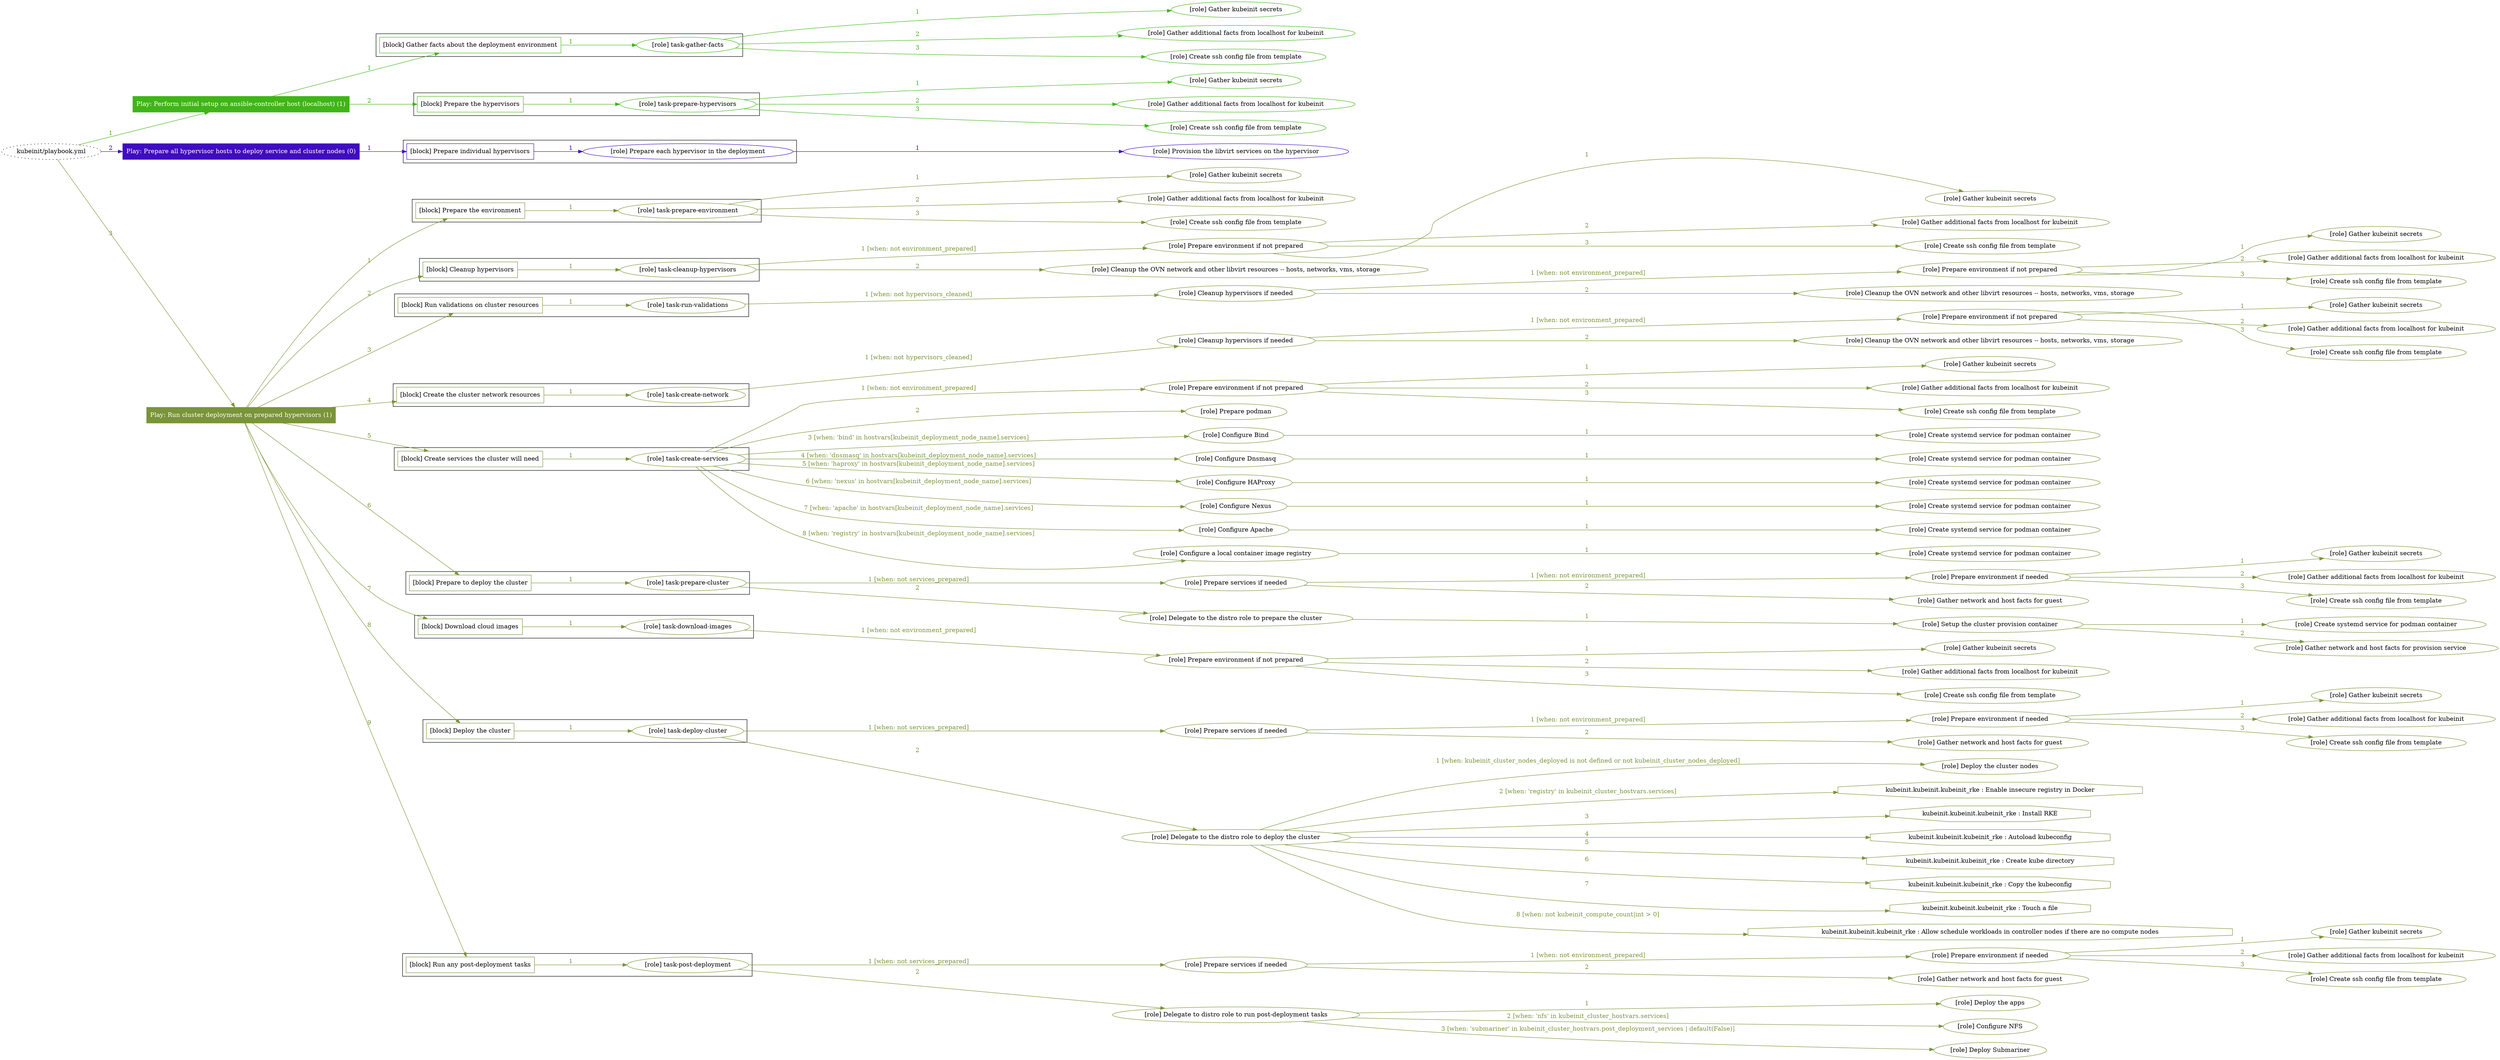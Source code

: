 digraph {
	graph [concentrate=true ordering=in rankdir=LR ratio=fill]
	edge [esep=5 sep=10]
	"kubeinit/playbook.yml" [URL="/home/runner/work/kubeinit/kubeinit/kubeinit/playbook.yml" id=playbook_02e960d6 style=dotted]
	play_28ddfe73 [label="Play: Perform initial setup on ansible-controller host (localhost) (1)" URL="/home/runner/work/kubeinit/kubeinit/kubeinit/playbook.yml" color="#40b517" fontcolor="#ffffff" id=play_28ddfe73 shape=box style=filled tooltip=localhost]
	"kubeinit/playbook.yml" -> play_28ddfe73 [label="1 " color="#40b517" fontcolor="#40b517" id=edge_3d5d9c5d labeltooltip="1 " tooltip="1 "]
	subgraph "Gather kubeinit secrets" {
		role_2920d491 [label="[role] Gather kubeinit secrets" URL="/home/runner/.ansible/collections/ansible_collections/kubeinit/kubeinit/roles/kubeinit_prepare/tasks/gather_kubeinit_facts.yml" color="#40b517" id=role_2920d491 tooltip="Gather kubeinit secrets"]
	}
	subgraph "Gather additional facts from localhost for kubeinit" {
		role_8217d207 [label="[role] Gather additional facts from localhost for kubeinit" URL="/home/runner/.ansible/collections/ansible_collections/kubeinit/kubeinit/roles/kubeinit_prepare/tasks/gather_kubeinit_facts.yml" color="#40b517" id=role_8217d207 tooltip="Gather additional facts from localhost for kubeinit"]
	}
	subgraph "Create ssh config file from template" {
		role_4f859708 [label="[role] Create ssh config file from template" URL="/home/runner/.ansible/collections/ansible_collections/kubeinit/kubeinit/roles/kubeinit_prepare/tasks/gather_kubeinit_facts.yml" color="#40b517" id=role_4f859708 tooltip="Create ssh config file from template"]
	}
	subgraph "task-gather-facts" {
		role_676f9e57 [label="[role] task-gather-facts" URL="/home/runner/work/kubeinit/kubeinit/kubeinit/playbook.yml" color="#40b517" id=role_676f9e57 tooltip="task-gather-facts"]
		role_676f9e57 -> role_2920d491 [label="1 " color="#40b517" fontcolor="#40b517" id=edge_0261fd67 labeltooltip="1 " tooltip="1 "]
		role_676f9e57 -> role_8217d207 [label="2 " color="#40b517" fontcolor="#40b517" id=edge_32b1d881 labeltooltip="2 " tooltip="2 "]
		role_676f9e57 -> role_4f859708 [label="3 " color="#40b517" fontcolor="#40b517" id=edge_87d25396 labeltooltip="3 " tooltip="3 "]
	}
	subgraph "Gather kubeinit secrets" {
		role_da51682b [label="[role] Gather kubeinit secrets" URL="/home/runner/.ansible/collections/ansible_collections/kubeinit/kubeinit/roles/kubeinit_prepare/tasks/gather_kubeinit_facts.yml" color="#40b517" id=role_da51682b tooltip="Gather kubeinit secrets"]
	}
	subgraph "Gather additional facts from localhost for kubeinit" {
		role_43dbc977 [label="[role] Gather additional facts from localhost for kubeinit" URL="/home/runner/.ansible/collections/ansible_collections/kubeinit/kubeinit/roles/kubeinit_prepare/tasks/gather_kubeinit_facts.yml" color="#40b517" id=role_43dbc977 tooltip="Gather additional facts from localhost for kubeinit"]
	}
	subgraph "Create ssh config file from template" {
		role_477d3cb0 [label="[role] Create ssh config file from template" URL="/home/runner/.ansible/collections/ansible_collections/kubeinit/kubeinit/roles/kubeinit_prepare/tasks/gather_kubeinit_facts.yml" color="#40b517" id=role_477d3cb0 tooltip="Create ssh config file from template"]
	}
	subgraph "task-prepare-hypervisors" {
		role_6a76b184 [label="[role] task-prepare-hypervisors" URL="/home/runner/work/kubeinit/kubeinit/kubeinit/playbook.yml" color="#40b517" id=role_6a76b184 tooltip="task-prepare-hypervisors"]
		role_6a76b184 -> role_da51682b [label="1 " color="#40b517" fontcolor="#40b517" id=edge_784b473a labeltooltip="1 " tooltip="1 "]
		role_6a76b184 -> role_43dbc977 [label="2 " color="#40b517" fontcolor="#40b517" id=edge_e29fcce2 labeltooltip="2 " tooltip="2 "]
		role_6a76b184 -> role_477d3cb0 [label="3 " color="#40b517" fontcolor="#40b517" id=edge_7946bbf1 labeltooltip="3 " tooltip="3 "]
	}
	subgraph "Play: Perform initial setup on ansible-controller host (localhost) (1)" {
		play_28ddfe73 -> block_198f0b00 [label=1 color="#40b517" fontcolor="#40b517" id=edge_d21061ce labeltooltip=1 tooltip=1]
		subgraph cluster_block_198f0b00 {
			block_198f0b00 [label="[block] Gather facts about the deployment environment" URL="/home/runner/work/kubeinit/kubeinit/kubeinit/playbook.yml" color="#40b517" id=block_198f0b00 labeltooltip="Gather facts about the deployment environment" shape=box tooltip="Gather facts about the deployment environment"]
			block_198f0b00 -> role_676f9e57 [label="1 " color="#40b517" fontcolor="#40b517" id=edge_4be05d8d labeltooltip="1 " tooltip="1 "]
		}
		play_28ddfe73 -> block_ca8fd06f [label=2 color="#40b517" fontcolor="#40b517" id=edge_53b64d6e labeltooltip=2 tooltip=2]
		subgraph cluster_block_ca8fd06f {
			block_ca8fd06f [label="[block] Prepare the hypervisors" URL="/home/runner/work/kubeinit/kubeinit/kubeinit/playbook.yml" color="#40b517" id=block_ca8fd06f labeltooltip="Prepare the hypervisors" shape=box tooltip="Prepare the hypervisors"]
			block_ca8fd06f -> role_6a76b184 [label="1 " color="#40b517" fontcolor="#40b517" id=edge_4416a48d labeltooltip="1 " tooltip="1 "]
		}
	}
	play_cc3f01a0 [label="Play: Prepare all hypervisor hosts to deploy service and cluster nodes (0)" URL="/home/runner/work/kubeinit/kubeinit/kubeinit/playbook.yml" color="#410bc1" fontcolor="#ffffff" id=play_cc3f01a0 shape=box style=filled tooltip="Play: Prepare all hypervisor hosts to deploy service and cluster nodes (0)"]
	"kubeinit/playbook.yml" -> play_cc3f01a0 [label="2 " color="#410bc1" fontcolor="#410bc1" id=edge_a5e37881 labeltooltip="2 " tooltip="2 "]
	subgraph "Provision the libvirt services on the hypervisor" {
		role_88753523 [label="[role] Provision the libvirt services on the hypervisor" URL="/home/runner/.ansible/collections/ansible_collections/kubeinit/kubeinit/roles/kubeinit_prepare/tasks/prepare_hypervisor.yml" color="#410bc1" id=role_88753523 tooltip="Provision the libvirt services on the hypervisor"]
	}
	subgraph "Prepare each hypervisor in the deployment" {
		role_4b6fe8a9 [label="[role] Prepare each hypervisor in the deployment" URL="/home/runner/work/kubeinit/kubeinit/kubeinit/playbook.yml" color="#410bc1" id=role_4b6fe8a9 tooltip="Prepare each hypervisor in the deployment"]
		role_4b6fe8a9 -> role_88753523 [label="1 " color="#410bc1" fontcolor="#410bc1" id=edge_2c01baf6 labeltooltip="1 " tooltip="1 "]
	}
	subgraph "Play: Prepare all hypervisor hosts to deploy service and cluster nodes (0)" {
		play_cc3f01a0 -> block_55e550aa [label=1 color="#410bc1" fontcolor="#410bc1" id=edge_370c5b9a labeltooltip=1 tooltip=1]
		subgraph cluster_block_55e550aa {
			block_55e550aa [label="[block] Prepare individual hypervisors" URL="/home/runner/work/kubeinit/kubeinit/kubeinit/playbook.yml" color="#410bc1" id=block_55e550aa labeltooltip="Prepare individual hypervisors" shape=box tooltip="Prepare individual hypervisors"]
			block_55e550aa -> role_4b6fe8a9 [label="1 " color="#410bc1" fontcolor="#410bc1" id=edge_e46a282a labeltooltip="1 " tooltip="1 "]
		}
	}
	play_57e67221 [label="Play: Run cluster deployment on prepared hypervisors (1)" URL="/home/runner/work/kubeinit/kubeinit/kubeinit/playbook.yml" color="#7a9438" fontcolor="#ffffff" id=play_57e67221 shape=box style=filled tooltip=localhost]
	"kubeinit/playbook.yml" -> play_57e67221 [label="3 " color="#7a9438" fontcolor="#7a9438" id=edge_5b17ad50 labeltooltip="3 " tooltip="3 "]
	subgraph "Gather kubeinit secrets" {
		role_5173862e [label="[role] Gather kubeinit secrets" URL="/home/runner/.ansible/collections/ansible_collections/kubeinit/kubeinit/roles/kubeinit_prepare/tasks/gather_kubeinit_facts.yml" color="#7a9438" id=role_5173862e tooltip="Gather kubeinit secrets"]
	}
	subgraph "Gather additional facts from localhost for kubeinit" {
		role_735709e8 [label="[role] Gather additional facts from localhost for kubeinit" URL="/home/runner/.ansible/collections/ansible_collections/kubeinit/kubeinit/roles/kubeinit_prepare/tasks/gather_kubeinit_facts.yml" color="#7a9438" id=role_735709e8 tooltip="Gather additional facts from localhost for kubeinit"]
	}
	subgraph "Create ssh config file from template" {
		role_a973ab6d [label="[role] Create ssh config file from template" URL="/home/runner/.ansible/collections/ansible_collections/kubeinit/kubeinit/roles/kubeinit_prepare/tasks/gather_kubeinit_facts.yml" color="#7a9438" id=role_a973ab6d tooltip="Create ssh config file from template"]
	}
	subgraph "task-prepare-environment" {
		role_0a7f5426 [label="[role] task-prepare-environment" URL="/home/runner/work/kubeinit/kubeinit/kubeinit/playbook.yml" color="#7a9438" id=role_0a7f5426 tooltip="task-prepare-environment"]
		role_0a7f5426 -> role_5173862e [label="1 " color="#7a9438" fontcolor="#7a9438" id=edge_f6e01482 labeltooltip="1 " tooltip="1 "]
		role_0a7f5426 -> role_735709e8 [label="2 " color="#7a9438" fontcolor="#7a9438" id=edge_583b3a7b labeltooltip="2 " tooltip="2 "]
		role_0a7f5426 -> role_a973ab6d [label="3 " color="#7a9438" fontcolor="#7a9438" id=edge_9df28172 labeltooltip="3 " tooltip="3 "]
	}
	subgraph "Gather kubeinit secrets" {
		role_2036321a [label="[role] Gather kubeinit secrets" URL="/home/runner/.ansible/collections/ansible_collections/kubeinit/kubeinit/roles/kubeinit_prepare/tasks/gather_kubeinit_facts.yml" color="#7a9438" id=role_2036321a tooltip="Gather kubeinit secrets"]
	}
	subgraph "Gather additional facts from localhost for kubeinit" {
		role_16ef3ace [label="[role] Gather additional facts from localhost for kubeinit" URL="/home/runner/.ansible/collections/ansible_collections/kubeinit/kubeinit/roles/kubeinit_prepare/tasks/gather_kubeinit_facts.yml" color="#7a9438" id=role_16ef3ace tooltip="Gather additional facts from localhost for kubeinit"]
	}
	subgraph "Create ssh config file from template" {
		role_b56bb460 [label="[role] Create ssh config file from template" URL="/home/runner/.ansible/collections/ansible_collections/kubeinit/kubeinit/roles/kubeinit_prepare/tasks/gather_kubeinit_facts.yml" color="#7a9438" id=role_b56bb460 tooltip="Create ssh config file from template"]
	}
	subgraph "Prepare environment if not prepared" {
		role_16d4ca56 [label="[role] Prepare environment if not prepared" URL="/home/runner/.ansible/collections/ansible_collections/kubeinit/kubeinit/roles/kubeinit_prepare/tasks/cleanup_hypervisors.yml" color="#7a9438" id=role_16d4ca56 tooltip="Prepare environment if not prepared"]
		role_16d4ca56 -> role_2036321a [label="1 " color="#7a9438" fontcolor="#7a9438" id=edge_2429fdcc labeltooltip="1 " tooltip="1 "]
		role_16d4ca56 -> role_16ef3ace [label="2 " color="#7a9438" fontcolor="#7a9438" id=edge_03e0a721 labeltooltip="2 " tooltip="2 "]
		role_16d4ca56 -> role_b56bb460 [label="3 " color="#7a9438" fontcolor="#7a9438" id=edge_2944a55d labeltooltip="3 " tooltip="3 "]
	}
	subgraph "Cleanup the OVN network and other libvirt resources -- hosts, networks, vms, storage" {
		role_7ec7602f [label="[role] Cleanup the OVN network and other libvirt resources -- hosts, networks, vms, storage" URL="/home/runner/.ansible/collections/ansible_collections/kubeinit/kubeinit/roles/kubeinit_prepare/tasks/cleanup_hypervisors.yml" color="#7a9438" id=role_7ec7602f tooltip="Cleanup the OVN network and other libvirt resources -- hosts, networks, vms, storage"]
	}
	subgraph "task-cleanup-hypervisors" {
		role_c8b8892d [label="[role] task-cleanup-hypervisors" URL="/home/runner/work/kubeinit/kubeinit/kubeinit/playbook.yml" color="#7a9438" id=role_c8b8892d tooltip="task-cleanup-hypervisors"]
		role_c8b8892d -> role_16d4ca56 [label="1 [when: not environment_prepared]" color="#7a9438" fontcolor="#7a9438" id=edge_a7726d26 labeltooltip="1 [when: not environment_prepared]" tooltip="1 [when: not environment_prepared]"]
		role_c8b8892d -> role_7ec7602f [label="2 " color="#7a9438" fontcolor="#7a9438" id=edge_eaaa1c62 labeltooltip="2 " tooltip="2 "]
	}
	subgraph "Gather kubeinit secrets" {
		role_87820169 [label="[role] Gather kubeinit secrets" URL="/home/runner/.ansible/collections/ansible_collections/kubeinit/kubeinit/roles/kubeinit_prepare/tasks/gather_kubeinit_facts.yml" color="#7a9438" id=role_87820169 tooltip="Gather kubeinit secrets"]
	}
	subgraph "Gather additional facts from localhost for kubeinit" {
		role_a5dada98 [label="[role] Gather additional facts from localhost for kubeinit" URL="/home/runner/.ansible/collections/ansible_collections/kubeinit/kubeinit/roles/kubeinit_prepare/tasks/gather_kubeinit_facts.yml" color="#7a9438" id=role_a5dada98 tooltip="Gather additional facts from localhost for kubeinit"]
	}
	subgraph "Create ssh config file from template" {
		role_df85a632 [label="[role] Create ssh config file from template" URL="/home/runner/.ansible/collections/ansible_collections/kubeinit/kubeinit/roles/kubeinit_prepare/tasks/gather_kubeinit_facts.yml" color="#7a9438" id=role_df85a632 tooltip="Create ssh config file from template"]
	}
	subgraph "Prepare environment if not prepared" {
		role_92d44f42 [label="[role] Prepare environment if not prepared" URL="/home/runner/.ansible/collections/ansible_collections/kubeinit/kubeinit/roles/kubeinit_prepare/tasks/cleanup_hypervisors.yml" color="#7a9438" id=role_92d44f42 tooltip="Prepare environment if not prepared"]
		role_92d44f42 -> role_87820169 [label="1 " color="#7a9438" fontcolor="#7a9438" id=edge_80aa557f labeltooltip="1 " tooltip="1 "]
		role_92d44f42 -> role_a5dada98 [label="2 " color="#7a9438" fontcolor="#7a9438" id=edge_e2b4bc07 labeltooltip="2 " tooltip="2 "]
		role_92d44f42 -> role_df85a632 [label="3 " color="#7a9438" fontcolor="#7a9438" id=edge_23f5396e labeltooltip="3 " tooltip="3 "]
	}
	subgraph "Cleanup the OVN network and other libvirt resources -- hosts, networks, vms, storage" {
		role_28f1451f [label="[role] Cleanup the OVN network and other libvirt resources -- hosts, networks, vms, storage" URL="/home/runner/.ansible/collections/ansible_collections/kubeinit/kubeinit/roles/kubeinit_prepare/tasks/cleanup_hypervisors.yml" color="#7a9438" id=role_28f1451f tooltip="Cleanup the OVN network and other libvirt resources -- hosts, networks, vms, storage"]
	}
	subgraph "Cleanup hypervisors if needed" {
		role_7e8c50b4 [label="[role] Cleanup hypervisors if needed" URL="/home/runner/.ansible/collections/ansible_collections/kubeinit/kubeinit/roles/kubeinit_validations/tasks/main.yml" color="#7a9438" id=role_7e8c50b4 tooltip="Cleanup hypervisors if needed"]
		role_7e8c50b4 -> role_92d44f42 [label="1 [when: not environment_prepared]" color="#7a9438" fontcolor="#7a9438" id=edge_d865c176 labeltooltip="1 [when: not environment_prepared]" tooltip="1 [when: not environment_prepared]"]
		role_7e8c50b4 -> role_28f1451f [label="2 " color="#7a9438" fontcolor="#7a9438" id=edge_d79e88a5 labeltooltip="2 " tooltip="2 "]
	}
	subgraph "task-run-validations" {
		role_24f34a54 [label="[role] task-run-validations" URL="/home/runner/work/kubeinit/kubeinit/kubeinit/playbook.yml" color="#7a9438" id=role_24f34a54 tooltip="task-run-validations"]
		role_24f34a54 -> role_7e8c50b4 [label="1 [when: not hypervisors_cleaned]" color="#7a9438" fontcolor="#7a9438" id=edge_788f9c38 labeltooltip="1 [when: not hypervisors_cleaned]" tooltip="1 [when: not hypervisors_cleaned]"]
	}
	subgraph "Gather kubeinit secrets" {
		role_bd8adfeb [label="[role] Gather kubeinit secrets" URL="/home/runner/.ansible/collections/ansible_collections/kubeinit/kubeinit/roles/kubeinit_prepare/tasks/gather_kubeinit_facts.yml" color="#7a9438" id=role_bd8adfeb tooltip="Gather kubeinit secrets"]
	}
	subgraph "Gather additional facts from localhost for kubeinit" {
		role_50f99ff8 [label="[role] Gather additional facts from localhost for kubeinit" URL="/home/runner/.ansible/collections/ansible_collections/kubeinit/kubeinit/roles/kubeinit_prepare/tasks/gather_kubeinit_facts.yml" color="#7a9438" id=role_50f99ff8 tooltip="Gather additional facts from localhost for kubeinit"]
	}
	subgraph "Create ssh config file from template" {
		role_77048302 [label="[role] Create ssh config file from template" URL="/home/runner/.ansible/collections/ansible_collections/kubeinit/kubeinit/roles/kubeinit_prepare/tasks/gather_kubeinit_facts.yml" color="#7a9438" id=role_77048302 tooltip="Create ssh config file from template"]
	}
	subgraph "Prepare environment if not prepared" {
		role_e3261548 [label="[role] Prepare environment if not prepared" URL="/home/runner/.ansible/collections/ansible_collections/kubeinit/kubeinit/roles/kubeinit_prepare/tasks/cleanup_hypervisors.yml" color="#7a9438" id=role_e3261548 tooltip="Prepare environment if not prepared"]
		role_e3261548 -> role_bd8adfeb [label="1 " color="#7a9438" fontcolor="#7a9438" id=edge_92da1471 labeltooltip="1 " tooltip="1 "]
		role_e3261548 -> role_50f99ff8 [label="2 " color="#7a9438" fontcolor="#7a9438" id=edge_3c2abfd1 labeltooltip="2 " tooltip="2 "]
		role_e3261548 -> role_77048302 [label="3 " color="#7a9438" fontcolor="#7a9438" id=edge_60d92e48 labeltooltip="3 " tooltip="3 "]
	}
	subgraph "Cleanup the OVN network and other libvirt resources -- hosts, networks, vms, storage" {
		role_d7eb8c37 [label="[role] Cleanup the OVN network and other libvirt resources -- hosts, networks, vms, storage" URL="/home/runner/.ansible/collections/ansible_collections/kubeinit/kubeinit/roles/kubeinit_prepare/tasks/cleanup_hypervisors.yml" color="#7a9438" id=role_d7eb8c37 tooltip="Cleanup the OVN network and other libvirt resources -- hosts, networks, vms, storage"]
	}
	subgraph "Cleanup hypervisors if needed" {
		role_5ab5065a [label="[role] Cleanup hypervisors if needed" URL="/home/runner/.ansible/collections/ansible_collections/kubeinit/kubeinit/roles/kubeinit_libvirt/tasks/create_network.yml" color="#7a9438" id=role_5ab5065a tooltip="Cleanup hypervisors if needed"]
		role_5ab5065a -> role_e3261548 [label="1 [when: not environment_prepared]" color="#7a9438" fontcolor="#7a9438" id=edge_5ca36c5a labeltooltip="1 [when: not environment_prepared]" tooltip="1 [when: not environment_prepared]"]
		role_5ab5065a -> role_d7eb8c37 [label="2 " color="#7a9438" fontcolor="#7a9438" id=edge_8bc29a87 labeltooltip="2 " tooltip="2 "]
	}
	subgraph "task-create-network" {
		role_1c2c1dec [label="[role] task-create-network" URL="/home/runner/work/kubeinit/kubeinit/kubeinit/playbook.yml" color="#7a9438" id=role_1c2c1dec tooltip="task-create-network"]
		role_1c2c1dec -> role_5ab5065a [label="1 [when: not hypervisors_cleaned]" color="#7a9438" fontcolor="#7a9438" id=edge_8f976c06 labeltooltip="1 [when: not hypervisors_cleaned]" tooltip="1 [when: not hypervisors_cleaned]"]
	}
	subgraph "Gather kubeinit secrets" {
		role_bffbe6c6 [label="[role] Gather kubeinit secrets" URL="/home/runner/.ansible/collections/ansible_collections/kubeinit/kubeinit/roles/kubeinit_prepare/tasks/gather_kubeinit_facts.yml" color="#7a9438" id=role_bffbe6c6 tooltip="Gather kubeinit secrets"]
	}
	subgraph "Gather additional facts from localhost for kubeinit" {
		role_f0f3b339 [label="[role] Gather additional facts from localhost for kubeinit" URL="/home/runner/.ansible/collections/ansible_collections/kubeinit/kubeinit/roles/kubeinit_prepare/tasks/gather_kubeinit_facts.yml" color="#7a9438" id=role_f0f3b339 tooltip="Gather additional facts from localhost for kubeinit"]
	}
	subgraph "Create ssh config file from template" {
		role_ba3350f9 [label="[role] Create ssh config file from template" URL="/home/runner/.ansible/collections/ansible_collections/kubeinit/kubeinit/roles/kubeinit_prepare/tasks/gather_kubeinit_facts.yml" color="#7a9438" id=role_ba3350f9 tooltip="Create ssh config file from template"]
	}
	subgraph "Prepare environment if not prepared" {
		role_9f6e49a3 [label="[role] Prepare environment if not prepared" URL="/home/runner/.ansible/collections/ansible_collections/kubeinit/kubeinit/roles/kubeinit_services/tasks/main.yml" color="#7a9438" id=role_9f6e49a3 tooltip="Prepare environment if not prepared"]
		role_9f6e49a3 -> role_bffbe6c6 [label="1 " color="#7a9438" fontcolor="#7a9438" id=edge_1724dd99 labeltooltip="1 " tooltip="1 "]
		role_9f6e49a3 -> role_f0f3b339 [label="2 " color="#7a9438" fontcolor="#7a9438" id=edge_5f965854 labeltooltip="2 " tooltip="2 "]
		role_9f6e49a3 -> role_ba3350f9 [label="3 " color="#7a9438" fontcolor="#7a9438" id=edge_a482a64a labeltooltip="3 " tooltip="3 "]
	}
	subgraph "Prepare podman" {
		role_de8a2229 [label="[role] Prepare podman" URL="/home/runner/.ansible/collections/ansible_collections/kubeinit/kubeinit/roles/kubeinit_services/tasks/00_create_service_pod.yml" color="#7a9438" id=role_de8a2229 tooltip="Prepare podman"]
	}
	subgraph "Create systemd service for podman container" {
		role_021b2abb [label="[role] Create systemd service for podman container" URL="/home/runner/.ansible/collections/ansible_collections/kubeinit/kubeinit/roles/kubeinit_bind/tasks/main.yml" color="#7a9438" id=role_021b2abb tooltip="Create systemd service for podman container"]
	}
	subgraph "Configure Bind" {
		role_09a322a5 [label="[role] Configure Bind" URL="/home/runner/.ansible/collections/ansible_collections/kubeinit/kubeinit/roles/kubeinit_services/tasks/start_services_containers.yml" color="#7a9438" id=role_09a322a5 tooltip="Configure Bind"]
		role_09a322a5 -> role_021b2abb [label="1 " color="#7a9438" fontcolor="#7a9438" id=edge_4611f9ba labeltooltip="1 " tooltip="1 "]
	}
	subgraph "Create systemd service for podman container" {
		role_6969aff3 [label="[role] Create systemd service for podman container" URL="/home/runner/.ansible/collections/ansible_collections/kubeinit/kubeinit/roles/kubeinit_dnsmasq/tasks/main.yml" color="#7a9438" id=role_6969aff3 tooltip="Create systemd service for podman container"]
	}
	subgraph "Configure Dnsmasq" {
		role_54a932c1 [label="[role] Configure Dnsmasq" URL="/home/runner/.ansible/collections/ansible_collections/kubeinit/kubeinit/roles/kubeinit_services/tasks/start_services_containers.yml" color="#7a9438" id=role_54a932c1 tooltip="Configure Dnsmasq"]
		role_54a932c1 -> role_6969aff3 [label="1 " color="#7a9438" fontcolor="#7a9438" id=edge_6f03dfd4 labeltooltip="1 " tooltip="1 "]
	}
	subgraph "Create systemd service for podman container" {
		role_1ccbb36e [label="[role] Create systemd service for podman container" URL="/home/runner/.ansible/collections/ansible_collections/kubeinit/kubeinit/roles/kubeinit_haproxy/tasks/main.yml" color="#7a9438" id=role_1ccbb36e tooltip="Create systemd service for podman container"]
	}
	subgraph "Configure HAProxy" {
		role_69985321 [label="[role] Configure HAProxy" URL="/home/runner/.ansible/collections/ansible_collections/kubeinit/kubeinit/roles/kubeinit_services/tasks/start_services_containers.yml" color="#7a9438" id=role_69985321 tooltip="Configure HAProxy"]
		role_69985321 -> role_1ccbb36e [label="1 " color="#7a9438" fontcolor="#7a9438" id=edge_2be90e3e labeltooltip="1 " tooltip="1 "]
	}
	subgraph "Create systemd service for podman container" {
		role_8d5f4100 [label="[role] Create systemd service for podman container" URL="/home/runner/.ansible/collections/ansible_collections/kubeinit/kubeinit/roles/kubeinit_nexus/tasks/main.yml" color="#7a9438" id=role_8d5f4100 tooltip="Create systemd service for podman container"]
	}
	subgraph "Configure Nexus" {
		role_f8676b4e [label="[role] Configure Nexus" URL="/home/runner/.ansible/collections/ansible_collections/kubeinit/kubeinit/roles/kubeinit_services/tasks/start_services_containers.yml" color="#7a9438" id=role_f8676b4e tooltip="Configure Nexus"]
		role_f8676b4e -> role_8d5f4100 [label="1 " color="#7a9438" fontcolor="#7a9438" id=edge_c7ea4a19 labeltooltip="1 " tooltip="1 "]
	}
	subgraph "Create systemd service for podman container" {
		role_65c648da [label="[role] Create systemd service for podman container" URL="/home/runner/.ansible/collections/ansible_collections/kubeinit/kubeinit/roles/kubeinit_apache/tasks/main.yml" color="#7a9438" id=role_65c648da tooltip="Create systemd service for podman container"]
	}
	subgraph "Configure Apache" {
		role_72721917 [label="[role] Configure Apache" URL="/home/runner/.ansible/collections/ansible_collections/kubeinit/kubeinit/roles/kubeinit_services/tasks/start_services_containers.yml" color="#7a9438" id=role_72721917 tooltip="Configure Apache"]
		role_72721917 -> role_65c648da [label="1 " color="#7a9438" fontcolor="#7a9438" id=edge_b0a4e92d labeltooltip="1 " tooltip="1 "]
	}
	subgraph "Create systemd service for podman container" {
		role_a826864d [label="[role] Create systemd service for podman container" URL="/home/runner/.ansible/collections/ansible_collections/kubeinit/kubeinit/roles/kubeinit_registry/tasks/main.yml" color="#7a9438" id=role_a826864d tooltip="Create systemd service for podman container"]
	}
	subgraph "Configure a local container image registry" {
		role_a7114c28 [label="[role] Configure a local container image registry" URL="/home/runner/.ansible/collections/ansible_collections/kubeinit/kubeinit/roles/kubeinit_services/tasks/start_services_containers.yml" color="#7a9438" id=role_a7114c28 tooltip="Configure a local container image registry"]
		role_a7114c28 -> role_a826864d [label="1 " color="#7a9438" fontcolor="#7a9438" id=edge_abccfdad labeltooltip="1 " tooltip="1 "]
	}
	subgraph "task-create-services" {
		role_e9e6e274 [label="[role] task-create-services" URL="/home/runner/work/kubeinit/kubeinit/kubeinit/playbook.yml" color="#7a9438" id=role_e9e6e274 tooltip="task-create-services"]
		role_e9e6e274 -> role_9f6e49a3 [label="1 [when: not environment_prepared]" color="#7a9438" fontcolor="#7a9438" id=edge_f99bc16a labeltooltip="1 [when: not environment_prepared]" tooltip="1 [when: not environment_prepared]"]
		role_e9e6e274 -> role_de8a2229 [label="2 " color="#7a9438" fontcolor="#7a9438" id=edge_180be33f labeltooltip="2 " tooltip="2 "]
		role_e9e6e274 -> role_09a322a5 [label="3 [when: 'bind' in hostvars[kubeinit_deployment_node_name].services]" color="#7a9438" fontcolor="#7a9438" id=edge_05f1bec0 labeltooltip="3 [when: 'bind' in hostvars[kubeinit_deployment_node_name].services]" tooltip="3 [when: 'bind' in hostvars[kubeinit_deployment_node_name].services]"]
		role_e9e6e274 -> role_54a932c1 [label="4 [when: 'dnsmasq' in hostvars[kubeinit_deployment_node_name].services]" color="#7a9438" fontcolor="#7a9438" id=edge_d216df67 labeltooltip="4 [when: 'dnsmasq' in hostvars[kubeinit_deployment_node_name].services]" tooltip="4 [when: 'dnsmasq' in hostvars[kubeinit_deployment_node_name].services]"]
		role_e9e6e274 -> role_69985321 [label="5 [when: 'haproxy' in hostvars[kubeinit_deployment_node_name].services]" color="#7a9438" fontcolor="#7a9438" id=edge_a12e963b labeltooltip="5 [when: 'haproxy' in hostvars[kubeinit_deployment_node_name].services]" tooltip="5 [when: 'haproxy' in hostvars[kubeinit_deployment_node_name].services]"]
		role_e9e6e274 -> role_f8676b4e [label="6 [when: 'nexus' in hostvars[kubeinit_deployment_node_name].services]" color="#7a9438" fontcolor="#7a9438" id=edge_dba4fd2c labeltooltip="6 [when: 'nexus' in hostvars[kubeinit_deployment_node_name].services]" tooltip="6 [when: 'nexus' in hostvars[kubeinit_deployment_node_name].services]"]
		role_e9e6e274 -> role_72721917 [label="7 [when: 'apache' in hostvars[kubeinit_deployment_node_name].services]" color="#7a9438" fontcolor="#7a9438" id=edge_1caeadca labeltooltip="7 [when: 'apache' in hostvars[kubeinit_deployment_node_name].services]" tooltip="7 [when: 'apache' in hostvars[kubeinit_deployment_node_name].services]"]
		role_e9e6e274 -> role_a7114c28 [label="8 [when: 'registry' in hostvars[kubeinit_deployment_node_name].services]" color="#7a9438" fontcolor="#7a9438" id=edge_7973d1bf labeltooltip="8 [when: 'registry' in hostvars[kubeinit_deployment_node_name].services]" tooltip="8 [when: 'registry' in hostvars[kubeinit_deployment_node_name].services]"]
	}
	subgraph "Gather kubeinit secrets" {
		role_5f2d249a [label="[role] Gather kubeinit secrets" URL="/home/runner/.ansible/collections/ansible_collections/kubeinit/kubeinit/roles/kubeinit_prepare/tasks/gather_kubeinit_facts.yml" color="#7a9438" id=role_5f2d249a tooltip="Gather kubeinit secrets"]
	}
	subgraph "Gather additional facts from localhost for kubeinit" {
		role_99e57011 [label="[role] Gather additional facts from localhost for kubeinit" URL="/home/runner/.ansible/collections/ansible_collections/kubeinit/kubeinit/roles/kubeinit_prepare/tasks/gather_kubeinit_facts.yml" color="#7a9438" id=role_99e57011 tooltip="Gather additional facts from localhost for kubeinit"]
	}
	subgraph "Create ssh config file from template" {
		role_39297fa0 [label="[role] Create ssh config file from template" URL="/home/runner/.ansible/collections/ansible_collections/kubeinit/kubeinit/roles/kubeinit_prepare/tasks/gather_kubeinit_facts.yml" color="#7a9438" id=role_39297fa0 tooltip="Create ssh config file from template"]
	}
	subgraph "Prepare environment if needed" {
		role_6904506b [label="[role] Prepare environment if needed" URL="/home/runner/.ansible/collections/ansible_collections/kubeinit/kubeinit/roles/kubeinit_services/tasks/prepare_services.yml" color="#7a9438" id=role_6904506b tooltip="Prepare environment if needed"]
		role_6904506b -> role_5f2d249a [label="1 " color="#7a9438" fontcolor="#7a9438" id=edge_fc8d30c5 labeltooltip="1 " tooltip="1 "]
		role_6904506b -> role_99e57011 [label="2 " color="#7a9438" fontcolor="#7a9438" id=edge_b97e009a labeltooltip="2 " tooltip="2 "]
		role_6904506b -> role_39297fa0 [label="3 " color="#7a9438" fontcolor="#7a9438" id=edge_5570549c labeltooltip="3 " tooltip="3 "]
	}
	subgraph "Gather network and host facts for guest" {
		role_a79ac75f [label="[role] Gather network and host facts for guest" URL="/home/runner/.ansible/collections/ansible_collections/kubeinit/kubeinit/roles/kubeinit_services/tasks/prepare_services.yml" color="#7a9438" id=role_a79ac75f tooltip="Gather network and host facts for guest"]
	}
	subgraph "Prepare services if needed" {
		role_b4693dd1 [label="[role] Prepare services if needed" URL="/home/runner/.ansible/collections/ansible_collections/kubeinit/kubeinit/roles/kubeinit_prepare/tasks/prepare_cluster.yml" color="#7a9438" id=role_b4693dd1 tooltip="Prepare services if needed"]
		role_b4693dd1 -> role_6904506b [label="1 [when: not environment_prepared]" color="#7a9438" fontcolor="#7a9438" id=edge_51887772 labeltooltip="1 [when: not environment_prepared]" tooltip="1 [when: not environment_prepared]"]
		role_b4693dd1 -> role_a79ac75f [label="2 " color="#7a9438" fontcolor="#7a9438" id=edge_13d46c59 labeltooltip="2 " tooltip="2 "]
	}
	subgraph "Create systemd service for podman container" {
		role_0f64e3e4 [label="[role] Create systemd service for podman container" URL="/home/runner/.ansible/collections/ansible_collections/kubeinit/kubeinit/roles/kubeinit_services/tasks/create_provision_container.yml" color="#7a9438" id=role_0f64e3e4 tooltip="Create systemd service for podman container"]
	}
	subgraph "Gather network and host facts for provision service" {
		role_1e80e806 [label="[role] Gather network and host facts for provision service" URL="/home/runner/.ansible/collections/ansible_collections/kubeinit/kubeinit/roles/kubeinit_services/tasks/create_provision_container.yml" color="#7a9438" id=role_1e80e806 tooltip="Gather network and host facts for provision service"]
	}
	subgraph "Setup the cluster provision container" {
		role_f2db0e74 [label="[role] Setup the cluster provision container" URL="/home/runner/.ansible/collections/ansible_collections/kubeinit/kubeinit/roles/kubeinit_rke/tasks/prepare_cluster.yml" color="#7a9438" id=role_f2db0e74 tooltip="Setup the cluster provision container"]
		role_f2db0e74 -> role_0f64e3e4 [label="1 " color="#7a9438" fontcolor="#7a9438" id=edge_81b30d51 labeltooltip="1 " tooltip="1 "]
		role_f2db0e74 -> role_1e80e806 [label="2 " color="#7a9438" fontcolor="#7a9438" id=edge_a7bc83ad labeltooltip="2 " tooltip="2 "]
	}
	subgraph "Delegate to the distro role to prepare the cluster" {
		role_008bf9ef [label="[role] Delegate to the distro role to prepare the cluster" URL="/home/runner/.ansible/collections/ansible_collections/kubeinit/kubeinit/roles/kubeinit_prepare/tasks/prepare_cluster.yml" color="#7a9438" id=role_008bf9ef tooltip="Delegate to the distro role to prepare the cluster"]
		role_008bf9ef -> role_f2db0e74 [label="1 " color="#7a9438" fontcolor="#7a9438" id=edge_16244835 labeltooltip="1 " tooltip="1 "]
	}
	subgraph "task-prepare-cluster" {
		role_cdd39545 [label="[role] task-prepare-cluster" URL="/home/runner/work/kubeinit/kubeinit/kubeinit/playbook.yml" color="#7a9438" id=role_cdd39545 tooltip="task-prepare-cluster"]
		role_cdd39545 -> role_b4693dd1 [label="1 [when: not services_prepared]" color="#7a9438" fontcolor="#7a9438" id=edge_8a2245ed labeltooltip="1 [when: not services_prepared]" tooltip="1 [when: not services_prepared]"]
		role_cdd39545 -> role_008bf9ef [label="2 " color="#7a9438" fontcolor="#7a9438" id=edge_2337536b labeltooltip="2 " tooltip="2 "]
	}
	subgraph "Gather kubeinit secrets" {
		role_d52b78d8 [label="[role] Gather kubeinit secrets" URL="/home/runner/.ansible/collections/ansible_collections/kubeinit/kubeinit/roles/kubeinit_prepare/tasks/gather_kubeinit_facts.yml" color="#7a9438" id=role_d52b78d8 tooltip="Gather kubeinit secrets"]
	}
	subgraph "Gather additional facts from localhost for kubeinit" {
		role_a1dce5fb [label="[role] Gather additional facts from localhost for kubeinit" URL="/home/runner/.ansible/collections/ansible_collections/kubeinit/kubeinit/roles/kubeinit_prepare/tasks/gather_kubeinit_facts.yml" color="#7a9438" id=role_a1dce5fb tooltip="Gather additional facts from localhost for kubeinit"]
	}
	subgraph "Create ssh config file from template" {
		role_e43ccac9 [label="[role] Create ssh config file from template" URL="/home/runner/.ansible/collections/ansible_collections/kubeinit/kubeinit/roles/kubeinit_prepare/tasks/gather_kubeinit_facts.yml" color="#7a9438" id=role_e43ccac9 tooltip="Create ssh config file from template"]
	}
	subgraph "Prepare environment if not prepared" {
		role_b82c34d6 [label="[role] Prepare environment if not prepared" URL="/home/runner/.ansible/collections/ansible_collections/kubeinit/kubeinit/roles/kubeinit_libvirt/tasks/download_cloud_images.yml" color="#7a9438" id=role_b82c34d6 tooltip="Prepare environment if not prepared"]
		role_b82c34d6 -> role_d52b78d8 [label="1 " color="#7a9438" fontcolor="#7a9438" id=edge_27e98b6d labeltooltip="1 " tooltip="1 "]
		role_b82c34d6 -> role_a1dce5fb [label="2 " color="#7a9438" fontcolor="#7a9438" id=edge_c0f05c74 labeltooltip="2 " tooltip="2 "]
		role_b82c34d6 -> role_e43ccac9 [label="3 " color="#7a9438" fontcolor="#7a9438" id=edge_99317b5c labeltooltip="3 " tooltip="3 "]
	}
	subgraph "task-download-images" {
		role_af207156 [label="[role] task-download-images" URL="/home/runner/work/kubeinit/kubeinit/kubeinit/playbook.yml" color="#7a9438" id=role_af207156 tooltip="task-download-images"]
		role_af207156 -> role_b82c34d6 [label="1 [when: not environment_prepared]" color="#7a9438" fontcolor="#7a9438" id=edge_c5d72e4f labeltooltip="1 [when: not environment_prepared]" tooltip="1 [when: not environment_prepared]"]
	}
	subgraph "Gather kubeinit secrets" {
		role_6118c2be [label="[role] Gather kubeinit secrets" URL="/home/runner/.ansible/collections/ansible_collections/kubeinit/kubeinit/roles/kubeinit_prepare/tasks/gather_kubeinit_facts.yml" color="#7a9438" id=role_6118c2be tooltip="Gather kubeinit secrets"]
	}
	subgraph "Gather additional facts from localhost for kubeinit" {
		role_5854c2a7 [label="[role] Gather additional facts from localhost for kubeinit" URL="/home/runner/.ansible/collections/ansible_collections/kubeinit/kubeinit/roles/kubeinit_prepare/tasks/gather_kubeinit_facts.yml" color="#7a9438" id=role_5854c2a7 tooltip="Gather additional facts from localhost for kubeinit"]
	}
	subgraph "Create ssh config file from template" {
		role_55998d14 [label="[role] Create ssh config file from template" URL="/home/runner/.ansible/collections/ansible_collections/kubeinit/kubeinit/roles/kubeinit_prepare/tasks/gather_kubeinit_facts.yml" color="#7a9438" id=role_55998d14 tooltip="Create ssh config file from template"]
	}
	subgraph "Prepare environment if needed" {
		role_f19c870a [label="[role] Prepare environment if needed" URL="/home/runner/.ansible/collections/ansible_collections/kubeinit/kubeinit/roles/kubeinit_services/tasks/prepare_services.yml" color="#7a9438" id=role_f19c870a tooltip="Prepare environment if needed"]
		role_f19c870a -> role_6118c2be [label="1 " color="#7a9438" fontcolor="#7a9438" id=edge_8088e3a6 labeltooltip="1 " tooltip="1 "]
		role_f19c870a -> role_5854c2a7 [label="2 " color="#7a9438" fontcolor="#7a9438" id=edge_031206d3 labeltooltip="2 " tooltip="2 "]
		role_f19c870a -> role_55998d14 [label="3 " color="#7a9438" fontcolor="#7a9438" id=edge_05a3a45f labeltooltip="3 " tooltip="3 "]
	}
	subgraph "Gather network and host facts for guest" {
		role_43a3d63d [label="[role] Gather network and host facts for guest" URL="/home/runner/.ansible/collections/ansible_collections/kubeinit/kubeinit/roles/kubeinit_services/tasks/prepare_services.yml" color="#7a9438" id=role_43a3d63d tooltip="Gather network and host facts for guest"]
	}
	subgraph "Prepare services if needed" {
		role_3ebe8d42 [label="[role] Prepare services if needed" URL="/home/runner/.ansible/collections/ansible_collections/kubeinit/kubeinit/roles/kubeinit_prepare/tasks/deploy_cluster.yml" color="#7a9438" id=role_3ebe8d42 tooltip="Prepare services if needed"]
		role_3ebe8d42 -> role_f19c870a [label="1 [when: not environment_prepared]" color="#7a9438" fontcolor="#7a9438" id=edge_075d08a3 labeltooltip="1 [when: not environment_prepared]" tooltip="1 [when: not environment_prepared]"]
		role_3ebe8d42 -> role_43a3d63d [label="2 " color="#7a9438" fontcolor="#7a9438" id=edge_5ff2634c labeltooltip="2 " tooltip="2 "]
	}
	subgraph "Deploy the cluster nodes" {
		role_a76d0d7a [label="[role] Deploy the cluster nodes" URL="/home/runner/.ansible/collections/ansible_collections/kubeinit/kubeinit/roles/kubeinit_rke/tasks/main.yml" color="#7a9438" id=role_a76d0d7a tooltip="Deploy the cluster nodes"]
	}
	subgraph "Delegate to the distro role to deploy the cluster" {
		role_c8916fc3 [label="[role] Delegate to the distro role to deploy the cluster" URL="/home/runner/.ansible/collections/ansible_collections/kubeinit/kubeinit/roles/kubeinit_prepare/tasks/deploy_cluster.yml" color="#7a9438" id=role_c8916fc3 tooltip="Delegate to the distro role to deploy the cluster"]
		role_c8916fc3 -> role_a76d0d7a [label="1 [when: kubeinit_cluster_nodes_deployed is not defined or not kubeinit_cluster_nodes_deployed]" color="#7a9438" fontcolor="#7a9438" id=edge_79ef1cdf labeltooltip="1 [when: kubeinit_cluster_nodes_deployed is not defined or not kubeinit_cluster_nodes_deployed]" tooltip="1 [when: kubeinit_cluster_nodes_deployed is not defined or not kubeinit_cluster_nodes_deployed]"]
		task_c35a01b9 [label="kubeinit.kubeinit.kubeinit_rke : Enable insecure registry in Docker" URL="/home/runner/.ansible/collections/ansible_collections/kubeinit/kubeinit/roles/kubeinit_rke/tasks/main.yml" color="#7a9438" id=task_c35a01b9 shape=octagon tooltip="kubeinit.kubeinit.kubeinit_rke : Enable insecure registry in Docker"]
		role_c8916fc3 -> task_c35a01b9 [label="2 [when: 'registry' in kubeinit_cluster_hostvars.services]" color="#7a9438" fontcolor="#7a9438" id=edge_a6116f4b labeltooltip="2 [when: 'registry' in kubeinit_cluster_hostvars.services]" tooltip="2 [when: 'registry' in kubeinit_cluster_hostvars.services]"]
		task_edcc015f [label="kubeinit.kubeinit.kubeinit_rke : Install RKE" URL="/home/runner/.ansible/collections/ansible_collections/kubeinit/kubeinit/roles/kubeinit_rke/tasks/main.yml" color="#7a9438" id=task_edcc015f shape=octagon tooltip="kubeinit.kubeinit.kubeinit_rke : Install RKE"]
		role_c8916fc3 -> task_edcc015f [label="3 " color="#7a9438" fontcolor="#7a9438" id=edge_90e583bf labeltooltip="3 " tooltip="3 "]
		task_40ddf1ba [label="kubeinit.kubeinit.kubeinit_rke : Autoload kubeconfig" URL="/home/runner/.ansible/collections/ansible_collections/kubeinit/kubeinit/roles/kubeinit_rke/tasks/main.yml" color="#7a9438" id=task_40ddf1ba shape=octagon tooltip="kubeinit.kubeinit.kubeinit_rke : Autoload kubeconfig"]
		role_c8916fc3 -> task_40ddf1ba [label="4 " color="#7a9438" fontcolor="#7a9438" id=edge_98a9de2c labeltooltip="4 " tooltip="4 "]
		task_e0153b67 [label="kubeinit.kubeinit.kubeinit_rke : Create kube directory" URL="/home/runner/.ansible/collections/ansible_collections/kubeinit/kubeinit/roles/kubeinit_rke/tasks/main.yml" color="#7a9438" id=task_e0153b67 shape=octagon tooltip="kubeinit.kubeinit.kubeinit_rke : Create kube directory"]
		role_c8916fc3 -> task_e0153b67 [label="5 " color="#7a9438" fontcolor="#7a9438" id=edge_ffe09884 labeltooltip="5 " tooltip="5 "]
		task_cf99fbd2 [label="kubeinit.kubeinit.kubeinit_rke : Copy the kubeconfig" URL="/home/runner/.ansible/collections/ansible_collections/kubeinit/kubeinit/roles/kubeinit_rke/tasks/main.yml" color="#7a9438" id=task_cf99fbd2 shape=octagon tooltip="kubeinit.kubeinit.kubeinit_rke : Copy the kubeconfig"]
		role_c8916fc3 -> task_cf99fbd2 [label="6 " color="#7a9438" fontcolor="#7a9438" id=edge_d7388667 labeltooltip="6 " tooltip="6 "]
		task_3008b92a [label="kubeinit.kubeinit.kubeinit_rke : Touch a file" URL="/home/runner/.ansible/collections/ansible_collections/kubeinit/kubeinit/roles/kubeinit_rke/tasks/main.yml" color="#7a9438" id=task_3008b92a shape=octagon tooltip="kubeinit.kubeinit.kubeinit_rke : Touch a file"]
		role_c8916fc3 -> task_3008b92a [label="7 " color="#7a9438" fontcolor="#7a9438" id=edge_ff9abb09 labeltooltip="7 " tooltip="7 "]
		task_af0a065a [label="kubeinit.kubeinit.kubeinit_rke : Allow schedule workloads in controller nodes if there are no compute nodes" URL="/home/runner/.ansible/collections/ansible_collections/kubeinit/kubeinit/roles/kubeinit_rke/tasks/main.yml" color="#7a9438" id=task_af0a065a shape=octagon tooltip="kubeinit.kubeinit.kubeinit_rke : Allow schedule workloads in controller nodes if there are no compute nodes"]
		role_c8916fc3 -> task_af0a065a [label="8 [when: not kubeinit_compute_count|int > 0]" color="#7a9438" fontcolor="#7a9438" id=edge_41ff7db7 labeltooltip="8 [when: not kubeinit_compute_count|int > 0]" tooltip="8 [when: not kubeinit_compute_count|int > 0]"]
	}
	subgraph "task-deploy-cluster" {
		role_6ff89ff0 [label="[role] task-deploy-cluster" URL="/home/runner/work/kubeinit/kubeinit/kubeinit/playbook.yml" color="#7a9438" id=role_6ff89ff0 tooltip="task-deploy-cluster"]
		role_6ff89ff0 -> role_3ebe8d42 [label="1 [when: not services_prepared]" color="#7a9438" fontcolor="#7a9438" id=edge_0bea0b65 labeltooltip="1 [when: not services_prepared]" tooltip="1 [when: not services_prepared]"]
		role_6ff89ff0 -> role_c8916fc3 [label="2 " color="#7a9438" fontcolor="#7a9438" id=edge_c1777b60 labeltooltip="2 " tooltip="2 "]
	}
	subgraph "Gather kubeinit secrets" {
		role_bc2304dd [label="[role] Gather kubeinit secrets" URL="/home/runner/.ansible/collections/ansible_collections/kubeinit/kubeinit/roles/kubeinit_prepare/tasks/gather_kubeinit_facts.yml" color="#7a9438" id=role_bc2304dd tooltip="Gather kubeinit secrets"]
	}
	subgraph "Gather additional facts from localhost for kubeinit" {
		role_dfc81079 [label="[role] Gather additional facts from localhost for kubeinit" URL="/home/runner/.ansible/collections/ansible_collections/kubeinit/kubeinit/roles/kubeinit_prepare/tasks/gather_kubeinit_facts.yml" color="#7a9438" id=role_dfc81079 tooltip="Gather additional facts from localhost for kubeinit"]
	}
	subgraph "Create ssh config file from template" {
		role_21dd309d [label="[role] Create ssh config file from template" URL="/home/runner/.ansible/collections/ansible_collections/kubeinit/kubeinit/roles/kubeinit_prepare/tasks/gather_kubeinit_facts.yml" color="#7a9438" id=role_21dd309d tooltip="Create ssh config file from template"]
	}
	subgraph "Prepare environment if needed" {
		role_0e81e352 [label="[role] Prepare environment if needed" URL="/home/runner/.ansible/collections/ansible_collections/kubeinit/kubeinit/roles/kubeinit_services/tasks/prepare_services.yml" color="#7a9438" id=role_0e81e352 tooltip="Prepare environment if needed"]
		role_0e81e352 -> role_bc2304dd [label="1 " color="#7a9438" fontcolor="#7a9438" id=edge_441f8a72 labeltooltip="1 " tooltip="1 "]
		role_0e81e352 -> role_dfc81079 [label="2 " color="#7a9438" fontcolor="#7a9438" id=edge_871a494e labeltooltip="2 " tooltip="2 "]
		role_0e81e352 -> role_21dd309d [label="3 " color="#7a9438" fontcolor="#7a9438" id=edge_7ea58cbc labeltooltip="3 " tooltip="3 "]
	}
	subgraph "Gather network and host facts for guest" {
		role_2e316c7f [label="[role] Gather network and host facts for guest" URL="/home/runner/.ansible/collections/ansible_collections/kubeinit/kubeinit/roles/kubeinit_services/tasks/prepare_services.yml" color="#7a9438" id=role_2e316c7f tooltip="Gather network and host facts for guest"]
	}
	subgraph "Prepare services if needed" {
		role_ea9175e7 [label="[role] Prepare services if needed" URL="/home/runner/.ansible/collections/ansible_collections/kubeinit/kubeinit/roles/kubeinit_prepare/tasks/post_deployment.yml" color="#7a9438" id=role_ea9175e7 tooltip="Prepare services if needed"]
		role_ea9175e7 -> role_0e81e352 [label="1 [when: not environment_prepared]" color="#7a9438" fontcolor="#7a9438" id=edge_b3fa7bcd labeltooltip="1 [when: not environment_prepared]" tooltip="1 [when: not environment_prepared]"]
		role_ea9175e7 -> role_2e316c7f [label="2 " color="#7a9438" fontcolor="#7a9438" id=edge_aa5719be labeltooltip="2 " tooltip="2 "]
	}
	subgraph "Deploy the apps" {
		role_af796834 [label="[role] Deploy the apps" URL="/home/runner/.ansible/collections/ansible_collections/kubeinit/kubeinit/roles/kubeinit_rke/tasks/post_deployment_tasks.yml" color="#7a9438" id=role_af796834 tooltip="Deploy the apps"]
	}
	subgraph "Configure NFS" {
		role_38246003 [label="[role] Configure NFS" URL="/home/runner/.ansible/collections/ansible_collections/kubeinit/kubeinit/roles/kubeinit_rke/tasks/post_deployment_tasks.yml" color="#7a9438" id=role_38246003 tooltip="Configure NFS"]
	}
	subgraph "Deploy Submariner" {
		role_9d19a237 [label="[role] Deploy Submariner" URL="/home/runner/.ansible/collections/ansible_collections/kubeinit/kubeinit/roles/kubeinit_rke/tasks/post_deployment_tasks.yml" color="#7a9438" id=role_9d19a237 tooltip="Deploy Submariner"]
	}
	subgraph "Delegate to distro role to run post-deployment tasks" {
		role_dbda7e7e [label="[role] Delegate to distro role to run post-deployment tasks" URL="/home/runner/.ansible/collections/ansible_collections/kubeinit/kubeinit/roles/kubeinit_prepare/tasks/post_deployment.yml" color="#7a9438" id=role_dbda7e7e tooltip="Delegate to distro role to run post-deployment tasks"]
		role_dbda7e7e -> role_af796834 [label="1 " color="#7a9438" fontcolor="#7a9438" id=edge_127c22da labeltooltip="1 " tooltip="1 "]
		role_dbda7e7e -> role_38246003 [label="2 [when: 'nfs' in kubeinit_cluster_hostvars.services]" color="#7a9438" fontcolor="#7a9438" id=edge_1b306310 labeltooltip="2 [when: 'nfs' in kubeinit_cluster_hostvars.services]" tooltip="2 [when: 'nfs' in kubeinit_cluster_hostvars.services]"]
		role_dbda7e7e -> role_9d19a237 [label="3 [when: 'submariner' in kubeinit_cluster_hostvars.post_deployment_services | default(False)]" color="#7a9438" fontcolor="#7a9438" id=edge_c2228028 labeltooltip="3 [when: 'submariner' in kubeinit_cluster_hostvars.post_deployment_services | default(False)]" tooltip="3 [when: 'submariner' in kubeinit_cluster_hostvars.post_deployment_services | default(False)]"]
	}
	subgraph "task-post-deployment" {
		role_0a11eb8b [label="[role] task-post-deployment" URL="/home/runner/work/kubeinit/kubeinit/kubeinit/playbook.yml" color="#7a9438" id=role_0a11eb8b tooltip="task-post-deployment"]
		role_0a11eb8b -> role_ea9175e7 [label="1 [when: not services_prepared]" color="#7a9438" fontcolor="#7a9438" id=edge_ed225b93 labeltooltip="1 [when: not services_prepared]" tooltip="1 [when: not services_prepared]"]
		role_0a11eb8b -> role_dbda7e7e [label="2 " color="#7a9438" fontcolor="#7a9438" id=edge_87214ef5 labeltooltip="2 " tooltip="2 "]
	}
	subgraph "Play: Run cluster deployment on prepared hypervisors (1)" {
		play_57e67221 -> block_cc5f24fd [label=1 color="#7a9438" fontcolor="#7a9438" id=edge_8d89aa18 labeltooltip=1 tooltip=1]
		subgraph cluster_block_cc5f24fd {
			block_cc5f24fd [label="[block] Prepare the environment" URL="/home/runner/work/kubeinit/kubeinit/kubeinit/playbook.yml" color="#7a9438" id=block_cc5f24fd labeltooltip="Prepare the environment" shape=box tooltip="Prepare the environment"]
			block_cc5f24fd -> role_0a7f5426 [label="1 " color="#7a9438" fontcolor="#7a9438" id=edge_3021ffdf labeltooltip="1 " tooltip="1 "]
		}
		play_57e67221 -> block_8d4b66dd [label=2 color="#7a9438" fontcolor="#7a9438" id=edge_11ecf9a2 labeltooltip=2 tooltip=2]
		subgraph cluster_block_8d4b66dd {
			block_8d4b66dd [label="[block] Cleanup hypervisors" URL="/home/runner/work/kubeinit/kubeinit/kubeinit/playbook.yml" color="#7a9438" id=block_8d4b66dd labeltooltip="Cleanup hypervisors" shape=box tooltip="Cleanup hypervisors"]
			block_8d4b66dd -> role_c8b8892d [label="1 " color="#7a9438" fontcolor="#7a9438" id=edge_df95f1e5 labeltooltip="1 " tooltip="1 "]
		}
		play_57e67221 -> block_23cd0ab9 [label=3 color="#7a9438" fontcolor="#7a9438" id=edge_23845034 labeltooltip=3 tooltip=3]
		subgraph cluster_block_23cd0ab9 {
			block_23cd0ab9 [label="[block] Run validations on cluster resources" URL="/home/runner/work/kubeinit/kubeinit/kubeinit/playbook.yml" color="#7a9438" id=block_23cd0ab9 labeltooltip="Run validations on cluster resources" shape=box tooltip="Run validations on cluster resources"]
			block_23cd0ab9 -> role_24f34a54 [label="1 " color="#7a9438" fontcolor="#7a9438" id=edge_44d77f69 labeltooltip="1 " tooltip="1 "]
		}
		play_57e67221 -> block_8e216ad9 [label=4 color="#7a9438" fontcolor="#7a9438" id=edge_fa2d6bc5 labeltooltip=4 tooltip=4]
		subgraph cluster_block_8e216ad9 {
			block_8e216ad9 [label="[block] Create the cluster network resources" URL="/home/runner/work/kubeinit/kubeinit/kubeinit/playbook.yml" color="#7a9438" id=block_8e216ad9 labeltooltip="Create the cluster network resources" shape=box tooltip="Create the cluster network resources"]
			block_8e216ad9 -> role_1c2c1dec [label="1 " color="#7a9438" fontcolor="#7a9438" id=edge_4f6edd2c labeltooltip="1 " tooltip="1 "]
		}
		play_57e67221 -> block_51b1d359 [label=5 color="#7a9438" fontcolor="#7a9438" id=edge_b1b6bcd6 labeltooltip=5 tooltip=5]
		subgraph cluster_block_51b1d359 {
			block_51b1d359 [label="[block] Create services the cluster will need" URL="/home/runner/work/kubeinit/kubeinit/kubeinit/playbook.yml" color="#7a9438" id=block_51b1d359 labeltooltip="Create services the cluster will need" shape=box tooltip="Create services the cluster will need"]
			block_51b1d359 -> role_e9e6e274 [label="1 " color="#7a9438" fontcolor="#7a9438" id=edge_847d1e02 labeltooltip="1 " tooltip="1 "]
		}
		play_57e67221 -> block_f0dd0767 [label=6 color="#7a9438" fontcolor="#7a9438" id=edge_e77d92d4 labeltooltip=6 tooltip=6]
		subgraph cluster_block_f0dd0767 {
			block_f0dd0767 [label="[block] Prepare to deploy the cluster" URL="/home/runner/work/kubeinit/kubeinit/kubeinit/playbook.yml" color="#7a9438" id=block_f0dd0767 labeltooltip="Prepare to deploy the cluster" shape=box tooltip="Prepare to deploy the cluster"]
			block_f0dd0767 -> role_cdd39545 [label="1 " color="#7a9438" fontcolor="#7a9438" id=edge_245123a6 labeltooltip="1 " tooltip="1 "]
		}
		play_57e67221 -> block_2cb9f536 [label=7 color="#7a9438" fontcolor="#7a9438" id=edge_b08cba2f labeltooltip=7 tooltip=7]
		subgraph cluster_block_2cb9f536 {
			block_2cb9f536 [label="[block] Download cloud images" URL="/home/runner/work/kubeinit/kubeinit/kubeinit/playbook.yml" color="#7a9438" id=block_2cb9f536 labeltooltip="Download cloud images" shape=box tooltip="Download cloud images"]
			block_2cb9f536 -> role_af207156 [label="1 " color="#7a9438" fontcolor="#7a9438" id=edge_655c196f labeltooltip="1 " tooltip="1 "]
		}
		play_57e67221 -> block_6c0f8796 [label=8 color="#7a9438" fontcolor="#7a9438" id=edge_8e20b5aa labeltooltip=8 tooltip=8]
		subgraph cluster_block_6c0f8796 {
			block_6c0f8796 [label="[block] Deploy the cluster" URL="/home/runner/work/kubeinit/kubeinit/kubeinit/playbook.yml" color="#7a9438" id=block_6c0f8796 labeltooltip="Deploy the cluster" shape=box tooltip="Deploy the cluster"]
			block_6c0f8796 -> role_6ff89ff0 [label="1 " color="#7a9438" fontcolor="#7a9438" id=edge_c15d72ea labeltooltip="1 " tooltip="1 "]
		}
		play_57e67221 -> block_3e0d7d20 [label=9 color="#7a9438" fontcolor="#7a9438" id=edge_d18d83be labeltooltip=9 tooltip=9]
		subgraph cluster_block_3e0d7d20 {
			block_3e0d7d20 [label="[block] Run any post-deployment tasks" URL="/home/runner/work/kubeinit/kubeinit/kubeinit/playbook.yml" color="#7a9438" id=block_3e0d7d20 labeltooltip="Run any post-deployment tasks" shape=box tooltip="Run any post-deployment tasks"]
			block_3e0d7d20 -> role_0a11eb8b [label="1 " color="#7a9438" fontcolor="#7a9438" id=edge_f633e24f labeltooltip="1 " tooltip="1 "]
		}
	}
}
